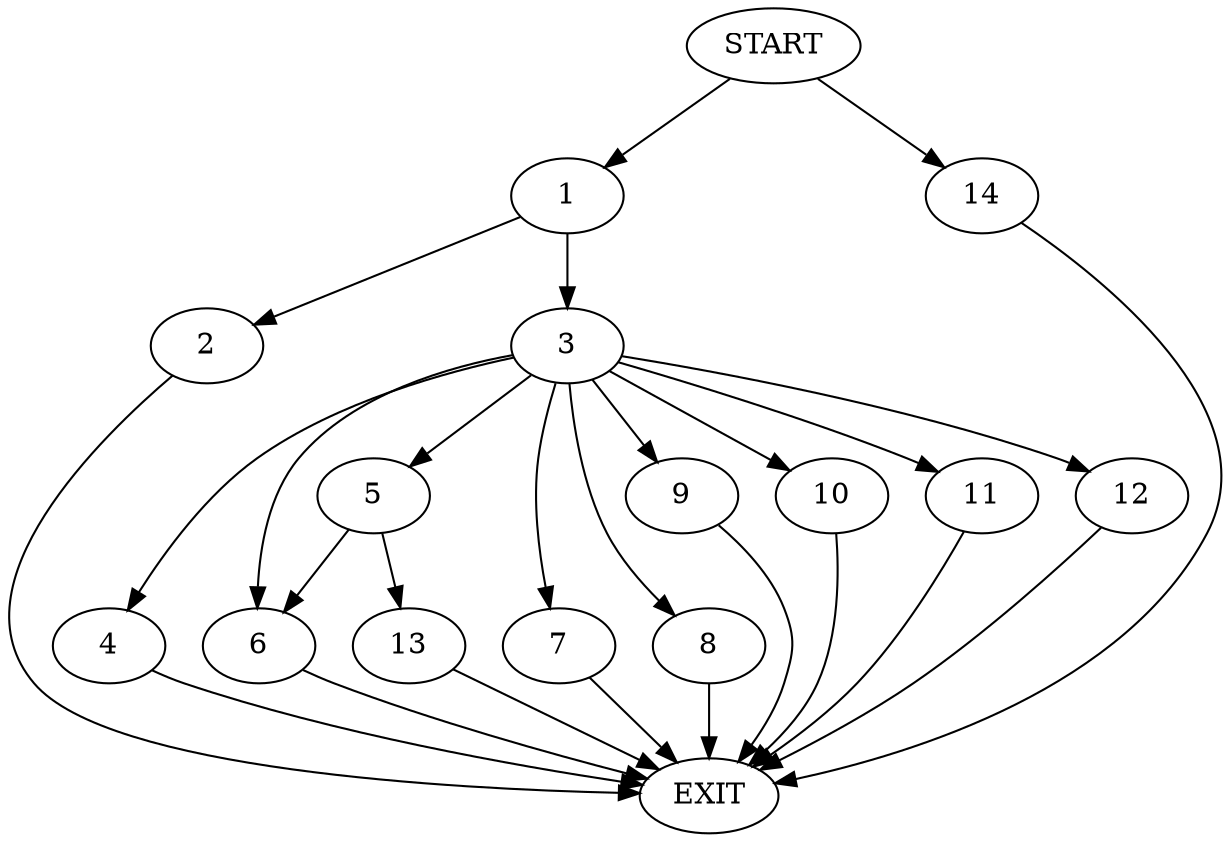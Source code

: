 digraph {
0 [label="START"]
15 [label="EXIT"]
0 -> 1
1 -> 2
1 -> 3
2 -> 15
3 -> 4
3 -> 5
3 -> 6
3 -> 7
3 -> 8
3 -> 9
3 -> 10
3 -> 11
3 -> 12
9 -> 15
7 -> 15
10 -> 15
8 -> 15
5 -> 6
5 -> 13
11 -> 15
4 -> 15
6 -> 15
12 -> 15
0 -> 14
14 -> 15
13 -> 15
}

